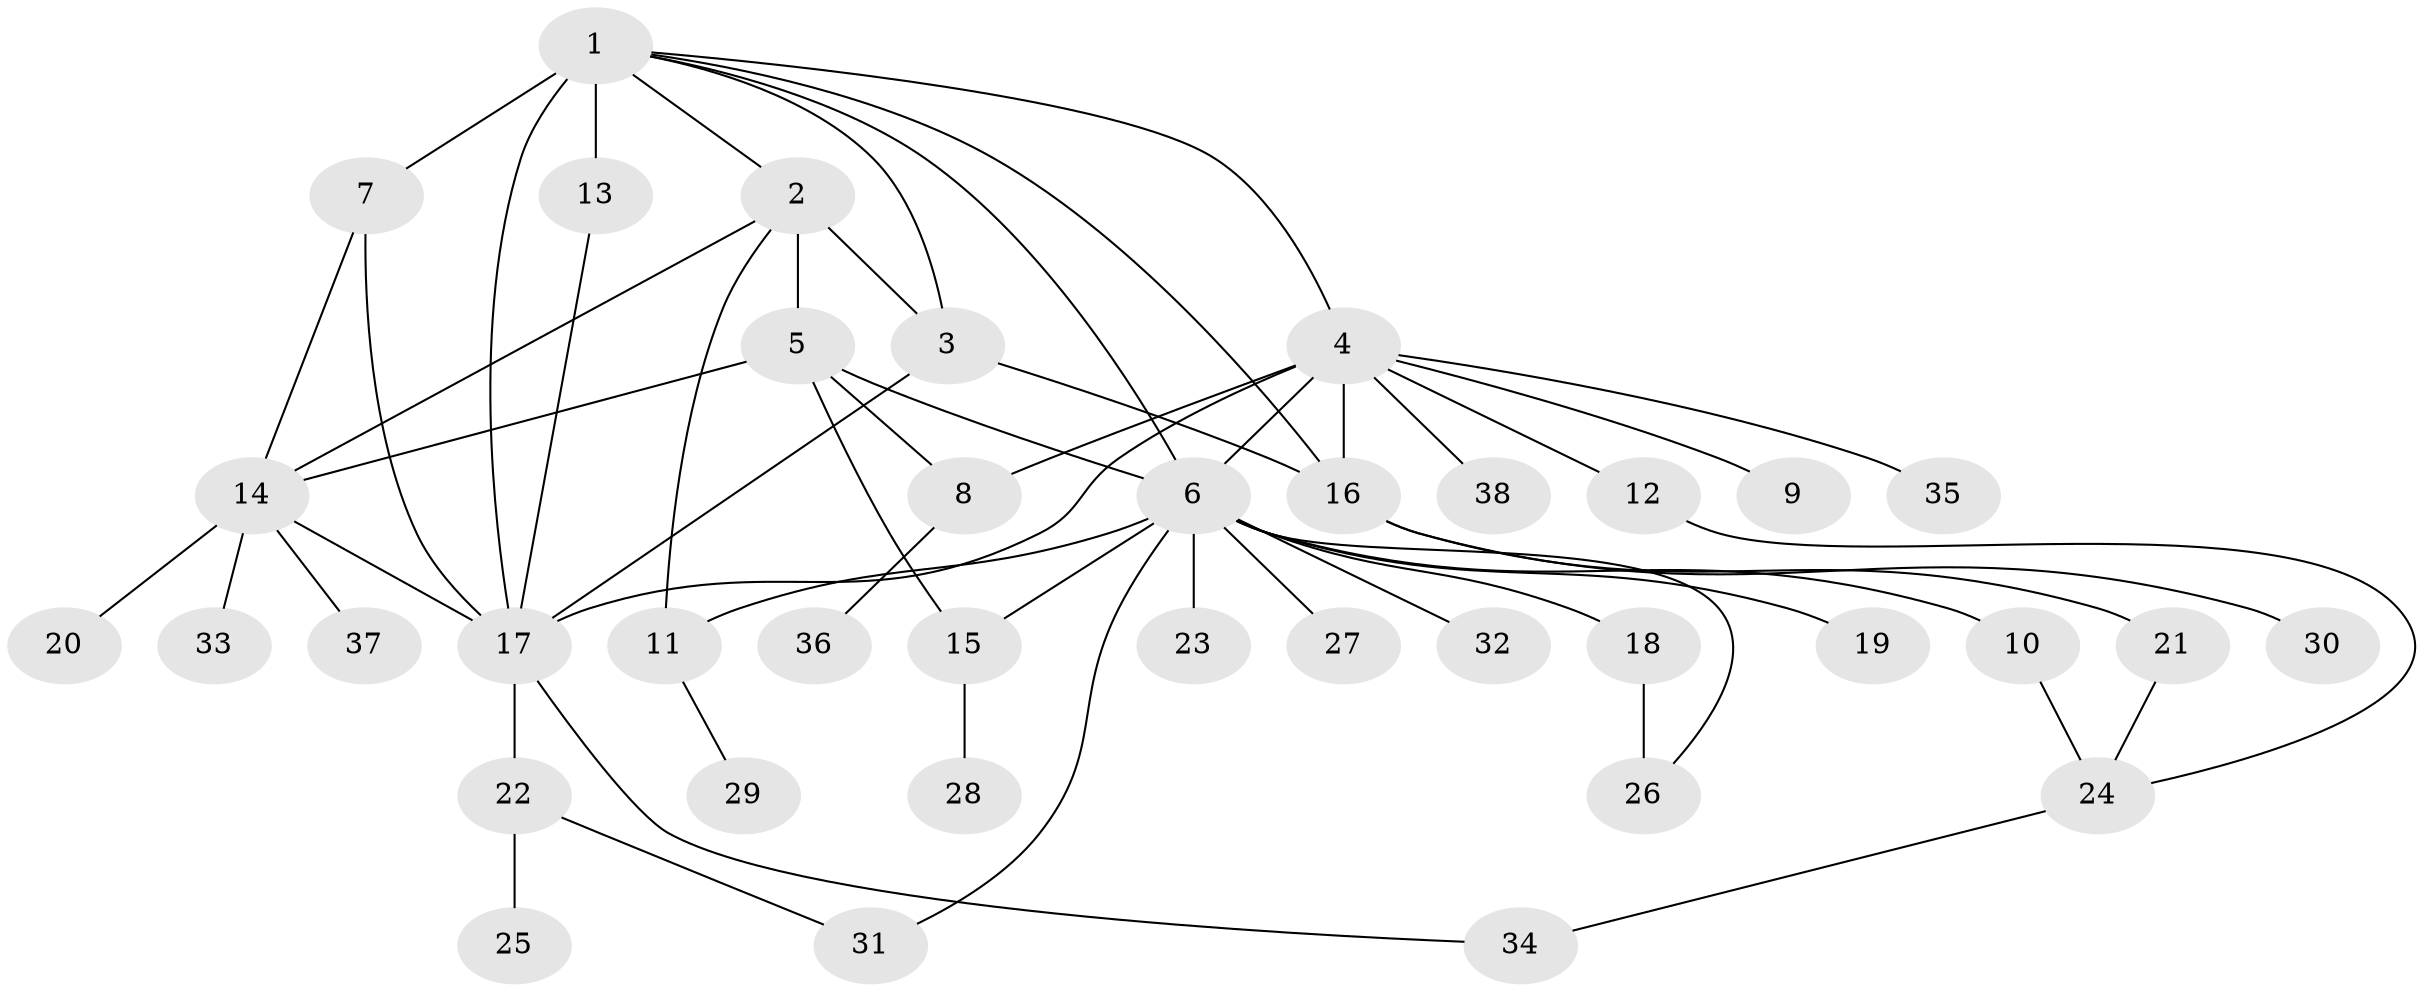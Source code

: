 // original degree distribution, {13: 0.02631578947368421, 11: 0.013157894736842105, 14: 0.013157894736842105, 6: 0.02631578947368421, 16: 0.013157894736842105, 1: 0.5394736842105263, 4: 0.05263157894736842, 2: 0.15789473684210525, 3: 0.10526315789473684, 9: 0.013157894736842105, 5: 0.039473684210526314}
// Generated by graph-tools (version 1.1) at 2025/35/03/09/25 02:35:19]
// undirected, 38 vertices, 57 edges
graph export_dot {
graph [start="1"]
  node [color=gray90,style=filled];
  1;
  2;
  3;
  4;
  5;
  6;
  7;
  8;
  9;
  10;
  11;
  12;
  13;
  14;
  15;
  16;
  17;
  18;
  19;
  20;
  21;
  22;
  23;
  24;
  25;
  26;
  27;
  28;
  29;
  30;
  31;
  32;
  33;
  34;
  35;
  36;
  37;
  38;
  1 -- 2 [weight=1.0];
  1 -- 3 [weight=2.0];
  1 -- 4 [weight=1.0];
  1 -- 6 [weight=1.0];
  1 -- 7 [weight=5.0];
  1 -- 13 [weight=1.0];
  1 -- 16 [weight=1.0];
  1 -- 17 [weight=1.0];
  2 -- 3 [weight=1.0];
  2 -- 5 [weight=7.0];
  2 -- 11 [weight=1.0];
  2 -- 14 [weight=1.0];
  3 -- 16 [weight=1.0];
  3 -- 17 [weight=5.0];
  4 -- 6 [weight=1.0];
  4 -- 8 [weight=1.0];
  4 -- 9 [weight=1.0];
  4 -- 12 [weight=1.0];
  4 -- 16 [weight=1.0];
  4 -- 17 [weight=1.0];
  4 -- 35 [weight=1.0];
  4 -- 38 [weight=1.0];
  5 -- 6 [weight=1.0];
  5 -- 8 [weight=1.0];
  5 -- 14 [weight=1.0];
  5 -- 15 [weight=1.0];
  6 -- 10 [weight=1.0];
  6 -- 11 [weight=1.0];
  6 -- 15 [weight=1.0];
  6 -- 18 [weight=1.0];
  6 -- 19 [weight=1.0];
  6 -- 23 [weight=1.0];
  6 -- 26 [weight=1.0];
  6 -- 27 [weight=1.0];
  6 -- 31 [weight=1.0];
  6 -- 32 [weight=1.0];
  7 -- 14 [weight=1.0];
  7 -- 17 [weight=1.0];
  8 -- 36 [weight=1.0];
  10 -- 24 [weight=1.0];
  11 -- 29 [weight=1.0];
  12 -- 24 [weight=1.0];
  13 -- 17 [weight=1.0];
  14 -- 17 [weight=1.0];
  14 -- 20 [weight=1.0];
  14 -- 33 [weight=1.0];
  14 -- 37 [weight=1.0];
  15 -- 28 [weight=1.0];
  16 -- 21 [weight=1.0];
  16 -- 30 [weight=1.0];
  17 -- 22 [weight=2.0];
  17 -- 34 [weight=1.0];
  18 -- 26 [weight=2.0];
  21 -- 24 [weight=1.0];
  22 -- 25 [weight=1.0];
  22 -- 31 [weight=1.0];
  24 -- 34 [weight=1.0];
}

